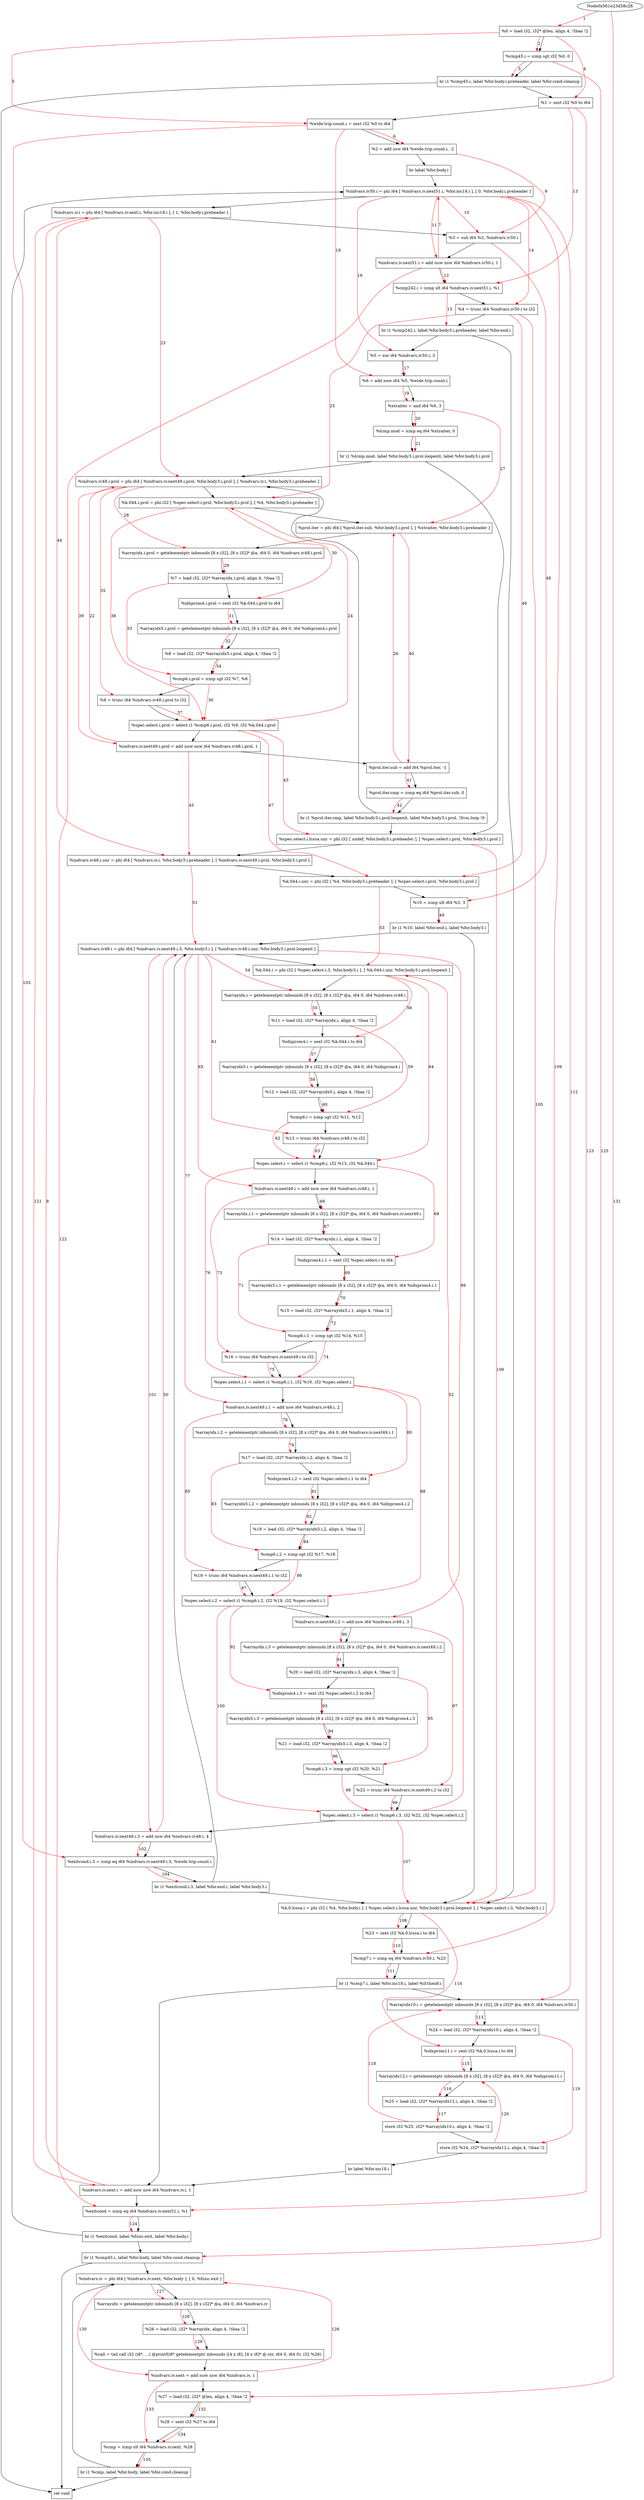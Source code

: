 digraph "CDFG for'main' function" {
	Node0x561e23d5a1f8[shape=record, label="  %0 = load i32, i32* @len, align 4, !tbaa !2"]
	Node0x561e23d5fcb0[shape=record, label="  %cmp45.i = icmp sgt i32 %0, 0"]
	Node0x561e23d5fec8[shape=record, label="  br i1 %cmp45.i, label %for.body.i.preheader, label %for.cond.cleanup"]
	Node0x561e23d5a628[shape=record, label="  %1 = sext i32 %0 to i64"]
	Node0x561e23d5ff58[shape=record, label="  %wide.trip.count.i = zext i32 %0 to i64"]
	Node0x561e23d60060[shape=record, label="  %2 = add nsw i64 %wide.trip.count.i, -2"]
	Node0x561e23d60168[shape=record, label="  br label %for.body.i"]
	Node0x561e23d602f8[shape=record, label="  %indvars.iv50.i = phi i64 [ %indvars.iv.next51.i, %for.inc18.i ], [ 0, %for.body.i.preheader ]"]
	Node0x561e23d60488[shape=record, label="  %indvars.iv.i = phi i64 [ %indvars.iv.next.i, %for.inc18.i ], [ 1, %for.body.i.preheader ]"]
	Node0x561e23d60550[shape=record, label="  %3 = sub i64 %2, %indvars.iv50.i"]
	Node0x561e23d605c0[shape=record, label="  %indvars.iv.next51.i = add nuw nsw i64 %indvars.iv50.i, 1"]
	Node0x561e23d60660[shape=record, label="  %cmp242.i = icmp slt i64 %indvars.iv.next51.i, %1"]
	Node0x561e23d60108[shape=record, label="  %4 = trunc i64 %indvars.iv50.i to i32"]
	Node0x561e23d60a38[shape=record, label="  br i1 %cmp242.i, label %for.body3.i.preheader, label %for.end.i"]
	Node0x561e23d60ae0[shape=record, label="  %5 = xor i64 %indvars.iv50.i, 3"]
	Node0x561e23d60b80[shape=record, label="  %6 = add nuw i64 %5, %wide.trip.count.i"]
	Node0x561e23d60bf0[shape=record, label="  %xtraiter = and i64 %6, 3"]
	Node0x561e23d60c60[shape=record, label="  %lcmp.mod = icmp eq i64 %xtraiter, 0"]
	Node0x561e23d60eb8[shape=record, label="  br i1 %lcmp.mod, label %for.body3.i.prol.loopexit, label %for.body3.i.prol"]
	Node0x561e23d61008[shape=record, label="  %indvars.iv48.i.prol = phi i64 [ %indvars.iv.next49.i.prol, %for.body3.i.prol ], [ %indvars.iv.i, %for.body3.i.preheader ]"]
	Node0x561e23d61198[shape=record, label="  %k.044.i.prol = phi i32 [ %spec.select.i.prol, %for.body3.i.prol ], [ %4, %for.body3.i.preheader ]"]
	Node0x561e23d5d5b8[shape=record, label="  %prol.iter = phi i64 [ %prol.iter.sub, %for.body3.i.prol ], [ %xtraiter, %for.body3.i.preheader ]"]
	Node0x561e23d5d6c8[shape=record, label="  %arrayidx.i.prol = getelementptr inbounds [8 x i32], [8 x i32]* @a, i64 0, i64 %indvars.iv48.i.prol"]
	Node0x561e23d5d738[shape=record, label="  %7 = load i32, i32* %arrayidx.i.prol, align 4, !tbaa !2"]
	Node0x561e23d5d798[shape=record, label="  %idxprom4.i.prol = sext i32 %k.044.i.prol to i64"]
	Node0x561e23d5d858[shape=record, label="  %arrayidx5.i.prol = getelementptr inbounds [8 x i32], [8 x i32]* @a, i64 0, i64 %idxprom4.i.prol"]
	Node0x561e23d5d928[shape=record, label="  %8 = load i32, i32* %arrayidx5.i.prol, align 4, !tbaa !2"]
	Node0x561e23d5da30[shape=record, label="  %cmp6.i.prol = icmp sgt i32 %7, %8"]
	Node0x561e23d5dab8[shape=record, label="  %9 = trunc i64 %indvars.iv48.i.prol to i32"]
	Node0x561e23d5db48[shape=record, label="  %spec.select.i.prol = select i1 %cmp6.i.prol, i32 %9, i32 %k.044.i.prol"]
	Node0x561e23d5dbc0[shape=record, label="  %indvars.iv.next49.i.prol = add nuw nsw i64 %indvars.iv48.i.prol, 1"]
	Node0x561e23d5dc30[shape=record, label="  %prol.iter.sub = add i64 %prol.iter, -1"]
	Node0x561e23d5dca0[shape=record, label="  %prol.iter.cmp = icmp eq i64 %prol.iter.sub, 0"]
	Node0x561e23d625d8[shape=record, label="  br i1 %prol.iter.cmp, label %for.body3.i.prol.loopexit, label %for.body3.i.prol, !llvm.loop !6"]
	Node0x561e23d606a8[shape=record, label="  %spec.select.i.lcssa.unr = phi i32 [ undef, %for.body3.i.preheader ], [ %spec.select.i.prol, %for.body3.i.prol ]"]
	Node0x561e23d62788[shape=record, label="  %indvars.iv48.i.unr = phi i64 [ %indvars.iv.i, %for.body3.i.preheader ], [ %indvars.iv.next49.i.prol, %for.body3.i.prol ]"]
	Node0x561e23d62828[shape=record, label="  %k.044.i.unr = phi i32 [ %4, %for.body3.i.preheader ], [ %spec.select.i.prol, %for.body3.i.prol ]"]
	Node0x561e23d628f0[shape=record, label="  %10 = icmp ult i64 %3, 3"]
	Node0x561e23d629c8[shape=record, label="  br i1 %10, label %for.end.i, label %for.body3.i"]
	Node0x561e23d62a18[shape=record, label="  %indvars.iv48.i = phi i64 [ %indvars.iv.next49.i.3, %for.body3.i ], [ %indvars.iv48.i.unr, %for.body3.i.prol.loopexit ]"]
	Node0x561e23d62b48[shape=record, label="  %k.044.i = phi i32 [ %spec.select.i.3, %for.body3.i ], [ %k.044.i.unr, %for.body3.i.prol.loopexit ]"]
	Node0x561e23d62c48[shape=record, label="  %arrayidx.i = getelementptr inbounds [8 x i32], [8 x i32]* @a, i64 0, i64 %indvars.iv48.i"]
	Node0x561e23d60e28[shape=record, label="  %11 = load i32, i32* %arrayidx.i, align 4, !tbaa !2"]
	Node0x561e23d61118[shape=record, label="  %idxprom4.i = sext i32 %k.044.i to i64"]
	Node0x561e23d62ce8[shape=record, label="  %arrayidx5.i = getelementptr inbounds [8 x i32], [8 x i32]* @a, i64 0, i64 %idxprom4.i"]
	Node0x561e23d62d88[shape=record, label="  %12 = load i32, i32* %arrayidx5.i, align 4, !tbaa !2"]
	Node0x561e23d62e00[shape=record, label="  %cmp6.i = icmp sgt i32 %11, %12"]
	Node0x561e23d62e78[shape=record, label="  %13 = trunc i64 %indvars.iv48.i to i32"]
	Node0x561e23d62f08[shape=record, label="  %spec.select.i = select i1 %cmp6.i, i32 %13, i32 %k.044.i"]
	Node0x561e23d62fe0[shape=record, label="  %indvars.iv.next49.i = add nuw nsw i64 %indvars.iv48.i, 1"]
	Node0x561e23d630f8[shape=record, label="  %arrayidx.i.1 = getelementptr inbounds [8 x i32], [8 x i32]* @a, i64 0, i64 %indvars.iv.next49.i"]
	Node0x561e23d63168[shape=record, label="  %14 = load i32, i32* %arrayidx.i.1, align 4, !tbaa !2"]
	Node0x561e23d631c8[shape=record, label="  %idxprom4.i.1 = sext i32 %spec.select.i to i64"]
	Node0x561e23d63258[shape=record, label="  %arrayidx5.i.1 = getelementptr inbounds [8 x i32], [8 x i32]* @a, i64 0, i64 %idxprom4.i.1"]
	Node0x561e23d632f8[shape=record, label="  %15 = load i32, i32* %arrayidx5.i.1, align 4, !tbaa !2"]
	Node0x561e23d63370[shape=record, label="  %cmp6.i.1 = icmp sgt i32 %14, %15"]
	Node0x561e23d63458[shape=record, label="  %16 = trunc i64 %indvars.iv.next49.i to i32"]
	Node0x561e23d5d9b8[shape=record, label="  %spec.select.i.1 = select i1 %cmp6.i.1, i32 %16, i32 %spec.select.i"]
	Node0x561e23d634d0[shape=record, label="  %indvars.iv.next49.i.1 = add nsw i64 %indvars.iv48.i, 2"]
	Node0x561e23d635b8[shape=record, label="  %arrayidx.i.2 = getelementptr inbounds [8 x i32], [8 x i32]* @a, i64 0, i64 %indvars.iv.next49.i.1"]
	Node0x561e23d63628[shape=record, label="  %17 = load i32, i32* %arrayidx.i.2, align 4, !tbaa !2"]
	Node0x561e23d63688[shape=record, label="  %idxprom4.i.2 = sext i32 %spec.select.i.1 to i64"]
	Node0x561e23d63718[shape=record, label="  %arrayidx5.i.2 = getelementptr inbounds [8 x i32], [8 x i32]* @a, i64 0, i64 %idxprom4.i.2"]
	Node0x561e23d63dd8[shape=record, label="  %18 = load i32, i32* %arrayidx5.i.2, align 4, !tbaa !2"]
	Node0x561e23d63e50[shape=record, label="  %cmp6.i.2 = icmp sgt i32 %17, %18"]
	Node0x561e23d63f38[shape=record, label="  %19 = trunc i64 %indvars.iv.next49.i.1 to i32"]
	Node0x561e23d63fc8[shape=record, label="  %spec.select.i.2 = select i1 %cmp6.i.2, i32 %19, i32 %spec.select.i.1"]
	Node0x561e23d64040[shape=record, label="  %indvars.iv.next49.i.2 = add nsw i64 %indvars.iv48.i, 3"]
	Node0x561e23d64128[shape=record, label="  %arrayidx.i.3 = getelementptr inbounds [8 x i32], [8 x i32]* @a, i64 0, i64 %indvars.iv.next49.i.2"]
	Node0x561e23d64198[shape=record, label="  %20 = load i32, i32* %arrayidx.i.3, align 4, !tbaa !2"]
	Node0x561e23d641f8[shape=record, label="  %idxprom4.i.3 = sext i32 %spec.select.i.2 to i64"]
	Node0x561e23d64288[shape=record, label="  %arrayidx5.i.3 = getelementptr inbounds [8 x i32], [8 x i32]* @a, i64 0, i64 %idxprom4.i.3"]
	Node0x561e23d64328[shape=record, label="  %21 = load i32, i32* %arrayidx5.i.3, align 4, !tbaa !2"]
	Node0x561e23d643a0[shape=record, label="  %cmp6.i.3 = icmp sgt i32 %20, %21"]
	Node0x561e23d64488[shape=record, label="  %22 = trunc i64 %indvars.iv.next49.i.2 to i32"]
	Node0x561e23d64518[shape=record, label="  %spec.select.i.3 = select i1 %cmp6.i.3, i32 %22, i32 %spec.select.i.2"]
	Node0x561e23d64590[shape=record, label="  %indvars.iv.next49.i.3 = add nsw i64 %indvars.iv48.i, 4"]
	Node0x561e23d64600[shape=record, label="  %exitcond.i.3 = icmp eq i64 %indvars.iv.next49.i.3, %wide.trip.count.i"]
	Node0x561e23d64688[shape=record, label="  br i1 %exitcond.i.3, label %for.end.i, label %for.body3.i"]
	Node0x561e23d646d8[shape=record, label="  %k.0.lcssa.i = phi i32 [ %4, %for.body.i ], [ %spec.select.i.lcssa.unr, %for.body3.i.prol.loopexit ], [ %spec.select.i.3, %for.body3.i ]"]
	Node0x561e23d609a8[shape=record, label="  %23 = zext i32 %k.0.lcssa.i to i64"]
	Node0x561e23d647c0[shape=record, label="  %cmp7.i = icmp eq i64 %indvars.iv50.i, %23"]
	Node0x561e23d64898[shape=record, label="  br i1 %cmp7.i, label %for.inc18.i, label %if.then8.i"]
	Node0x561e23d64928[shape=record, label="  %arrayidx10.i = getelementptr inbounds [8 x i32], [8 x i32]* @a, i64 0, i64 %indvars.iv50.i"]
	Node0x561e23d60758[shape=record, label="  %24 = load i32, i32* %arrayidx10.i, align 4, !tbaa !2"]
	Node0x561e23d5d508[shape=record, label="  %idxprom11.i = sext i32 %k.0.lcssa.i to i64"]
	Node0x561e23d649c8[shape=record, label="  %arrayidx12.i = getelementptr inbounds [8 x i32], [8 x i32]* @a, i64 0, i64 %idxprom11.i"]
	Node0x561e23d64a68[shape=record, label="  %25 = load i32, i32* %arrayidx12.i, align 4, !tbaa !2"]
	Node0x561e23d64ae0[shape=record, label="  store i32 %25, i32* %arrayidx10.i, align 4, !tbaa !2"]
	Node0x561e23d64b60[shape=record, label="  store i32 %24, i32* %arrayidx12.i, align 4, !tbaa !2"]
	Node0x561e23d64bc8[shape=record, label="  br label %for.inc18.i"]
	Node0x561e23d64c70[shape=record, label="  %indvars.iv.next.i = add nuw nsw i64 %indvars.iv.i, 1"]
	Node0x561e23d64d10[shape=record, label="  %exitcond = icmp eq i64 %indvars.iv.next51.i, %1"]
	Node0x561e23d64de8[shape=record, label="  br i1 %exitcond, label %func.exit, label %for.body.i"]
	Node0x561e23d64f28[shape=record, label="  br i1 %cmp45.i, label %for.body, label %for.cond.cleanup"]
	Node0x561e23d64f70[shape=record, label="  ret void"]
	Node0x561e23d64fb8[shape=record, label="  %indvars.iv = phi i64 [ %indvars.iv.next, %for.body ], [ 0, %func.exit ]"]
	Node0x561e23d650c8[shape=record, label="  %arrayidx = getelementptr inbounds [8 x i32], [8 x i32]* @a, i64 0, i64 %indvars.iv"]
	Node0x561e23d5fe18[shape=record, label="  %26 = load i32, i32* %arrayidx, align 4, !tbaa !2"]
	Node0x561e23d654e8[shape=record, label="  %call = tail call i32 (i8*, ...) @printf(i8* getelementptr inbounds ([4 x i8], [4 x i8]* @.str, i64 0, i64 0), i32 %26)"]
	Node0x561e23d655c0[shape=record, label="  %indvars.iv.next = add nuw nsw i64 %indvars.iv, 1"]
	Node0x561e23d60408[shape=record, label="  %27 = load i32, i32* @len, align 4, !tbaa !2"]
	Node0x561e23d65618[shape=record, label="  %28 = sext i32 %27 to i64"]
	Node0x561e23d65690[shape=record, label="  %cmp = icmp slt i64 %indvars.iv.next, %28"]
	Node0x561e23d65768[shape=record, label="  br i1 %cmp, label %for.body, label %for.cond.cleanup"]
	Node0x561e23d5a1f8 -> Node0x561e23d5fcb0
	Node0x561e23d5fcb0 -> Node0x561e23d5fec8
	Node0x561e23d5fec8 -> Node0x561e23d5a628
	Node0x561e23d5fec8 -> Node0x561e23d64f70
	Node0x561e23d5a628 -> Node0x561e23d5ff58
	Node0x561e23d5ff58 -> Node0x561e23d60060
	Node0x561e23d60060 -> Node0x561e23d60168
	Node0x561e23d60168 -> Node0x561e23d602f8
	Node0x561e23d602f8 -> Node0x561e23d60488
	Node0x561e23d60488 -> Node0x561e23d60550
	Node0x561e23d60550 -> Node0x561e23d605c0
	Node0x561e23d605c0 -> Node0x561e23d60660
	Node0x561e23d60660 -> Node0x561e23d60108
	Node0x561e23d60108 -> Node0x561e23d60a38
	Node0x561e23d60a38 -> Node0x561e23d60ae0
	Node0x561e23d60a38 -> Node0x561e23d646d8
	Node0x561e23d60ae0 -> Node0x561e23d60b80
	Node0x561e23d60b80 -> Node0x561e23d60bf0
	Node0x561e23d60bf0 -> Node0x561e23d60c60
	Node0x561e23d60c60 -> Node0x561e23d60eb8
	Node0x561e23d60eb8 -> Node0x561e23d606a8
	Node0x561e23d60eb8 -> Node0x561e23d61008
	Node0x561e23d61008 -> Node0x561e23d61198
	Node0x561e23d61198 -> Node0x561e23d5d5b8
	Node0x561e23d5d5b8 -> Node0x561e23d5d6c8
	Node0x561e23d5d6c8 -> Node0x561e23d5d738
	Node0x561e23d5d738 -> Node0x561e23d5d798
	Node0x561e23d5d798 -> Node0x561e23d5d858
	Node0x561e23d5d858 -> Node0x561e23d5d928
	Node0x561e23d5d928 -> Node0x561e23d5da30
	Node0x561e23d5da30 -> Node0x561e23d5dab8
	Node0x561e23d5dab8 -> Node0x561e23d5db48
	Node0x561e23d5db48 -> Node0x561e23d5dbc0
	Node0x561e23d5dbc0 -> Node0x561e23d5dc30
	Node0x561e23d5dc30 -> Node0x561e23d5dca0
	Node0x561e23d5dca0 -> Node0x561e23d625d8
	Node0x561e23d625d8 -> Node0x561e23d606a8
	Node0x561e23d625d8 -> Node0x561e23d61008
	Node0x561e23d606a8 -> Node0x561e23d62788
	Node0x561e23d62788 -> Node0x561e23d62828
	Node0x561e23d62828 -> Node0x561e23d628f0
	Node0x561e23d628f0 -> Node0x561e23d629c8
	Node0x561e23d629c8 -> Node0x561e23d646d8
	Node0x561e23d629c8 -> Node0x561e23d62a18
	Node0x561e23d62a18 -> Node0x561e23d62b48
	Node0x561e23d62b48 -> Node0x561e23d62c48
	Node0x561e23d62c48 -> Node0x561e23d60e28
	Node0x561e23d60e28 -> Node0x561e23d61118
	Node0x561e23d61118 -> Node0x561e23d62ce8
	Node0x561e23d62ce8 -> Node0x561e23d62d88
	Node0x561e23d62d88 -> Node0x561e23d62e00
	Node0x561e23d62e00 -> Node0x561e23d62e78
	Node0x561e23d62e78 -> Node0x561e23d62f08
	Node0x561e23d62f08 -> Node0x561e23d62fe0
	Node0x561e23d62fe0 -> Node0x561e23d630f8
	Node0x561e23d630f8 -> Node0x561e23d63168
	Node0x561e23d63168 -> Node0x561e23d631c8
	Node0x561e23d631c8 -> Node0x561e23d63258
	Node0x561e23d63258 -> Node0x561e23d632f8
	Node0x561e23d632f8 -> Node0x561e23d63370
	Node0x561e23d63370 -> Node0x561e23d63458
	Node0x561e23d63458 -> Node0x561e23d5d9b8
	Node0x561e23d5d9b8 -> Node0x561e23d634d0
	Node0x561e23d634d0 -> Node0x561e23d635b8
	Node0x561e23d635b8 -> Node0x561e23d63628
	Node0x561e23d63628 -> Node0x561e23d63688
	Node0x561e23d63688 -> Node0x561e23d63718
	Node0x561e23d63718 -> Node0x561e23d63dd8
	Node0x561e23d63dd8 -> Node0x561e23d63e50
	Node0x561e23d63e50 -> Node0x561e23d63f38
	Node0x561e23d63f38 -> Node0x561e23d63fc8
	Node0x561e23d63fc8 -> Node0x561e23d64040
	Node0x561e23d64040 -> Node0x561e23d64128
	Node0x561e23d64128 -> Node0x561e23d64198
	Node0x561e23d64198 -> Node0x561e23d641f8
	Node0x561e23d641f8 -> Node0x561e23d64288
	Node0x561e23d64288 -> Node0x561e23d64328
	Node0x561e23d64328 -> Node0x561e23d643a0
	Node0x561e23d643a0 -> Node0x561e23d64488
	Node0x561e23d64488 -> Node0x561e23d64518
	Node0x561e23d64518 -> Node0x561e23d64590
	Node0x561e23d64590 -> Node0x561e23d64600
	Node0x561e23d64600 -> Node0x561e23d64688
	Node0x561e23d64688 -> Node0x561e23d646d8
	Node0x561e23d64688 -> Node0x561e23d62a18
	Node0x561e23d646d8 -> Node0x561e23d609a8
	Node0x561e23d609a8 -> Node0x561e23d647c0
	Node0x561e23d647c0 -> Node0x561e23d64898
	Node0x561e23d64898 -> Node0x561e23d64c70
	Node0x561e23d64898 -> Node0x561e23d64928
	Node0x561e23d64928 -> Node0x561e23d60758
	Node0x561e23d60758 -> Node0x561e23d5d508
	Node0x561e23d5d508 -> Node0x561e23d649c8
	Node0x561e23d649c8 -> Node0x561e23d64a68
	Node0x561e23d64a68 -> Node0x561e23d64ae0
	Node0x561e23d64ae0 -> Node0x561e23d64b60
	Node0x561e23d64b60 -> Node0x561e23d64bc8
	Node0x561e23d64bc8 -> Node0x561e23d64c70
	Node0x561e23d64c70 -> Node0x561e23d64d10
	Node0x561e23d64d10 -> Node0x561e23d64de8
	Node0x561e23d64de8 -> Node0x561e23d64f28
	Node0x561e23d64de8 -> Node0x561e23d602f8
	Node0x561e23d64f28 -> Node0x561e23d64fb8
	Node0x561e23d64f28 -> Node0x561e23d64f70
	Node0x561e23d64fb8 -> Node0x561e23d650c8
	Node0x561e23d650c8 -> Node0x561e23d5fe18
	Node0x561e23d5fe18 -> Node0x561e23d654e8
	Node0x561e23d654e8 -> Node0x561e23d655c0
	Node0x561e23d655c0 -> Node0x561e23d60408
	Node0x561e23d60408 -> Node0x561e23d65618
	Node0x561e23d65618 -> Node0x561e23d65690
	Node0x561e23d65690 -> Node0x561e23d65768
	Node0x561e23d65768 -> Node0x561e23d64fb8
	Node0x561e23d65768 -> Node0x561e23d64f70
edge [color=red]
	Node0x561e23d58c28 -> Node0x561e23d5a1f8[label="1"]
	Node0x561e23d5a1f8 -> Node0x561e23d5fcb0[label="2"]
	Node0x561e23d5fcb0 -> Node0x561e23d5fec8[label="3"]
	Node0x561e23d5a1f8 -> Node0x561e23d5a628[label="4"]
	Node0x561e23d5a1f8 -> Node0x561e23d5ff58[label="5"]
	Node0x561e23d5ff58 -> Node0x561e23d60060[label="6"]
	Node0x561e23d605c0 -> Node0x561e23d602f8[label="7"]
	Node0x561e23d64c70 -> Node0x561e23d60488[label="8"]
	Node0x561e23d60060 -> Node0x561e23d60550[label="9"]
	Node0x561e23d602f8 -> Node0x561e23d60550[label="10"]
	Node0x561e23d602f8 -> Node0x561e23d605c0[label="11"]
	Node0x561e23d605c0 -> Node0x561e23d60660[label="12"]
	Node0x561e23d5a628 -> Node0x561e23d60660[label="13"]
	Node0x561e23d602f8 -> Node0x561e23d60108[label="14"]
	Node0x561e23d60660 -> Node0x561e23d60a38[label="15"]
	Node0x561e23d602f8 -> Node0x561e23d60ae0[label="16"]
	Node0x561e23d60ae0 -> Node0x561e23d60b80[label="17"]
	Node0x561e23d5ff58 -> Node0x561e23d60b80[label="18"]
	Node0x561e23d60b80 -> Node0x561e23d60bf0[label="19"]
	Node0x561e23d60bf0 -> Node0x561e23d60c60[label="20"]
	Node0x561e23d60c60 -> Node0x561e23d60eb8[label="21"]
	Node0x561e23d5dbc0 -> Node0x561e23d61008[label="22"]
	Node0x561e23d60488 -> Node0x561e23d61008[label="23"]
	Node0x561e23d5db48 -> Node0x561e23d61198[label="24"]
	Node0x561e23d60108 -> Node0x561e23d61198[label="25"]
	Node0x561e23d5dc30 -> Node0x561e23d5d5b8[label="26"]
	Node0x561e23d60bf0 -> Node0x561e23d5d5b8[label="27"]
	Node0x561e23d61008 -> Node0x561e23d5d6c8[label="28"]
	Node0x561e23d5d6c8 -> Node0x561e23d5d738[label="29"]
	Node0x561e23d61198 -> Node0x561e23d5d798[label="30"]
	Node0x561e23d5d798 -> Node0x561e23d5d858[label="31"]
	Node0x561e23d5d858 -> Node0x561e23d5d928[label="32"]
	Node0x561e23d5d738 -> Node0x561e23d5da30[label="33"]
	Node0x561e23d5d928 -> Node0x561e23d5da30[label="34"]
	Node0x561e23d61008 -> Node0x561e23d5dab8[label="35"]
	Node0x561e23d5da30 -> Node0x561e23d5db48[label="36"]
	Node0x561e23d5dab8 -> Node0x561e23d5db48[label="37"]
	Node0x561e23d61198 -> Node0x561e23d5db48[label="38"]
	Node0x561e23d61008 -> Node0x561e23d5dbc0[label="39"]
	Node0x561e23d5d5b8 -> Node0x561e23d5dc30[label="40"]
	Node0x561e23d5dc30 -> Node0x561e23d5dca0[label="41"]
	Node0x561e23d5dca0 -> Node0x561e23d625d8[label="42"]
	Node0x561e23d5db48 -> Node0x561e23d606a8[label="43"]
	Node0x561e23d60488 -> Node0x561e23d62788[label="44"]
	Node0x561e23d5dbc0 -> Node0x561e23d62788[label="45"]
	Node0x561e23d60108 -> Node0x561e23d62828[label="46"]
	Node0x561e23d5db48 -> Node0x561e23d62828[label="47"]
	Node0x561e23d60550 -> Node0x561e23d628f0[label="48"]
	Node0x561e23d628f0 -> Node0x561e23d629c8[label="49"]
	Node0x561e23d64590 -> Node0x561e23d62a18[label="50"]
	Node0x561e23d62788 -> Node0x561e23d62a18[label="51"]
	Node0x561e23d64518 -> Node0x561e23d62b48[label="52"]
	Node0x561e23d62828 -> Node0x561e23d62b48[label="53"]
	Node0x561e23d62a18 -> Node0x561e23d62c48[label="54"]
	Node0x561e23d62c48 -> Node0x561e23d60e28[label="55"]
	Node0x561e23d62b48 -> Node0x561e23d61118[label="56"]
	Node0x561e23d61118 -> Node0x561e23d62ce8[label="57"]
	Node0x561e23d62ce8 -> Node0x561e23d62d88[label="58"]
	Node0x561e23d60e28 -> Node0x561e23d62e00[label="59"]
	Node0x561e23d62d88 -> Node0x561e23d62e00[label="60"]
	Node0x561e23d62a18 -> Node0x561e23d62e78[label="61"]
	Node0x561e23d62e00 -> Node0x561e23d62f08[label="62"]
	Node0x561e23d62e78 -> Node0x561e23d62f08[label="63"]
	Node0x561e23d62b48 -> Node0x561e23d62f08[label="64"]
	Node0x561e23d62a18 -> Node0x561e23d62fe0[label="65"]
	Node0x561e23d62fe0 -> Node0x561e23d630f8[label="66"]
	Node0x561e23d630f8 -> Node0x561e23d63168[label="67"]
	Node0x561e23d62f08 -> Node0x561e23d631c8[label="68"]
	Node0x561e23d631c8 -> Node0x561e23d63258[label="69"]
	Node0x561e23d63258 -> Node0x561e23d632f8[label="70"]
	Node0x561e23d63168 -> Node0x561e23d63370[label="71"]
	Node0x561e23d632f8 -> Node0x561e23d63370[label="72"]
	Node0x561e23d62fe0 -> Node0x561e23d63458[label="73"]
	Node0x561e23d63370 -> Node0x561e23d5d9b8[label="74"]
	Node0x561e23d63458 -> Node0x561e23d5d9b8[label="75"]
	Node0x561e23d62f08 -> Node0x561e23d5d9b8[label="76"]
	Node0x561e23d62a18 -> Node0x561e23d634d0[label="77"]
	Node0x561e23d634d0 -> Node0x561e23d635b8[label="78"]
	Node0x561e23d635b8 -> Node0x561e23d63628[label="79"]
	Node0x561e23d5d9b8 -> Node0x561e23d63688[label="80"]
	Node0x561e23d63688 -> Node0x561e23d63718[label="81"]
	Node0x561e23d63718 -> Node0x561e23d63dd8[label="82"]
	Node0x561e23d63628 -> Node0x561e23d63e50[label="83"]
	Node0x561e23d63dd8 -> Node0x561e23d63e50[label="84"]
	Node0x561e23d634d0 -> Node0x561e23d63f38[label="85"]
	Node0x561e23d63e50 -> Node0x561e23d63fc8[label="86"]
	Node0x561e23d63f38 -> Node0x561e23d63fc8[label="87"]
	Node0x561e23d5d9b8 -> Node0x561e23d63fc8[label="88"]
	Node0x561e23d62a18 -> Node0x561e23d64040[label="89"]
	Node0x561e23d64040 -> Node0x561e23d64128[label="90"]
	Node0x561e23d64128 -> Node0x561e23d64198[label="91"]
	Node0x561e23d63fc8 -> Node0x561e23d641f8[label="92"]
	Node0x561e23d641f8 -> Node0x561e23d64288[label="93"]
	Node0x561e23d64288 -> Node0x561e23d64328[label="94"]
	Node0x561e23d64198 -> Node0x561e23d643a0[label="95"]
	Node0x561e23d64328 -> Node0x561e23d643a0[label="96"]
	Node0x561e23d64040 -> Node0x561e23d64488[label="97"]
	Node0x561e23d643a0 -> Node0x561e23d64518[label="98"]
	Node0x561e23d64488 -> Node0x561e23d64518[label="99"]
	Node0x561e23d63fc8 -> Node0x561e23d64518[label="100"]
	Node0x561e23d62a18 -> Node0x561e23d64590[label="101"]
	Node0x561e23d64590 -> Node0x561e23d64600[label="102"]
	Node0x561e23d5ff58 -> Node0x561e23d64600[label="103"]
	Node0x561e23d64600 -> Node0x561e23d64688[label="104"]
	Node0x561e23d60108 -> Node0x561e23d646d8[label="105"]
	Node0x561e23d606a8 -> Node0x561e23d646d8[label="106"]
	Node0x561e23d64518 -> Node0x561e23d646d8[label="107"]
	Node0x561e23d646d8 -> Node0x561e23d609a8[label="108"]
	Node0x561e23d602f8 -> Node0x561e23d647c0[label="109"]
	Node0x561e23d609a8 -> Node0x561e23d647c0[label="110"]
	Node0x561e23d647c0 -> Node0x561e23d64898[label="111"]
	Node0x561e23d602f8 -> Node0x561e23d64928[label="112"]
	Node0x561e23d64928 -> Node0x561e23d60758[label="113"]
	Node0x561e23d646d8 -> Node0x561e23d5d508[label="114"]
	Node0x561e23d5d508 -> Node0x561e23d649c8[label="115"]
	Node0x561e23d649c8 -> Node0x561e23d64a68[label="116"]
	Node0x561e23d64a68 -> Node0x561e23d64ae0[label="117"]
	Node0x561e23d64ae0 -> Node0x561e23d64928[label="118"]
	Node0x561e23d60758 -> Node0x561e23d64b60[label="119"]
	Node0x561e23d64b60 -> Node0x561e23d649c8[label="120"]
	Node0x561e23d60488 -> Node0x561e23d64c70[label="121"]
	Node0x561e23d605c0 -> Node0x561e23d64d10[label="122"]
	Node0x561e23d5a628 -> Node0x561e23d64d10[label="123"]
	Node0x561e23d64d10 -> Node0x561e23d64de8[label="124"]
	Node0x561e23d5fcb0 -> Node0x561e23d64f28[label="125"]
	Node0x561e23d655c0 -> Node0x561e23d64fb8[label="126"]
	Node0x561e23d64fb8 -> Node0x561e23d650c8[label="127"]
	Node0x561e23d650c8 -> Node0x561e23d5fe18[label="128"]
	Node0x561e23d5fe18 -> Node0x561e23d654e8[label="129"]
	Node0x561e23d64fb8 -> Node0x561e23d655c0[label="130"]
	Node0x561e23d58c28 -> Node0x561e23d60408[label="131"]
	Node0x561e23d60408 -> Node0x561e23d65618[label="132"]
	Node0x561e23d655c0 -> Node0x561e23d65690[label="133"]
	Node0x561e23d65618 -> Node0x561e23d65690[label="134"]
	Node0x561e23d65690 -> Node0x561e23d65768[label="135"]
}
